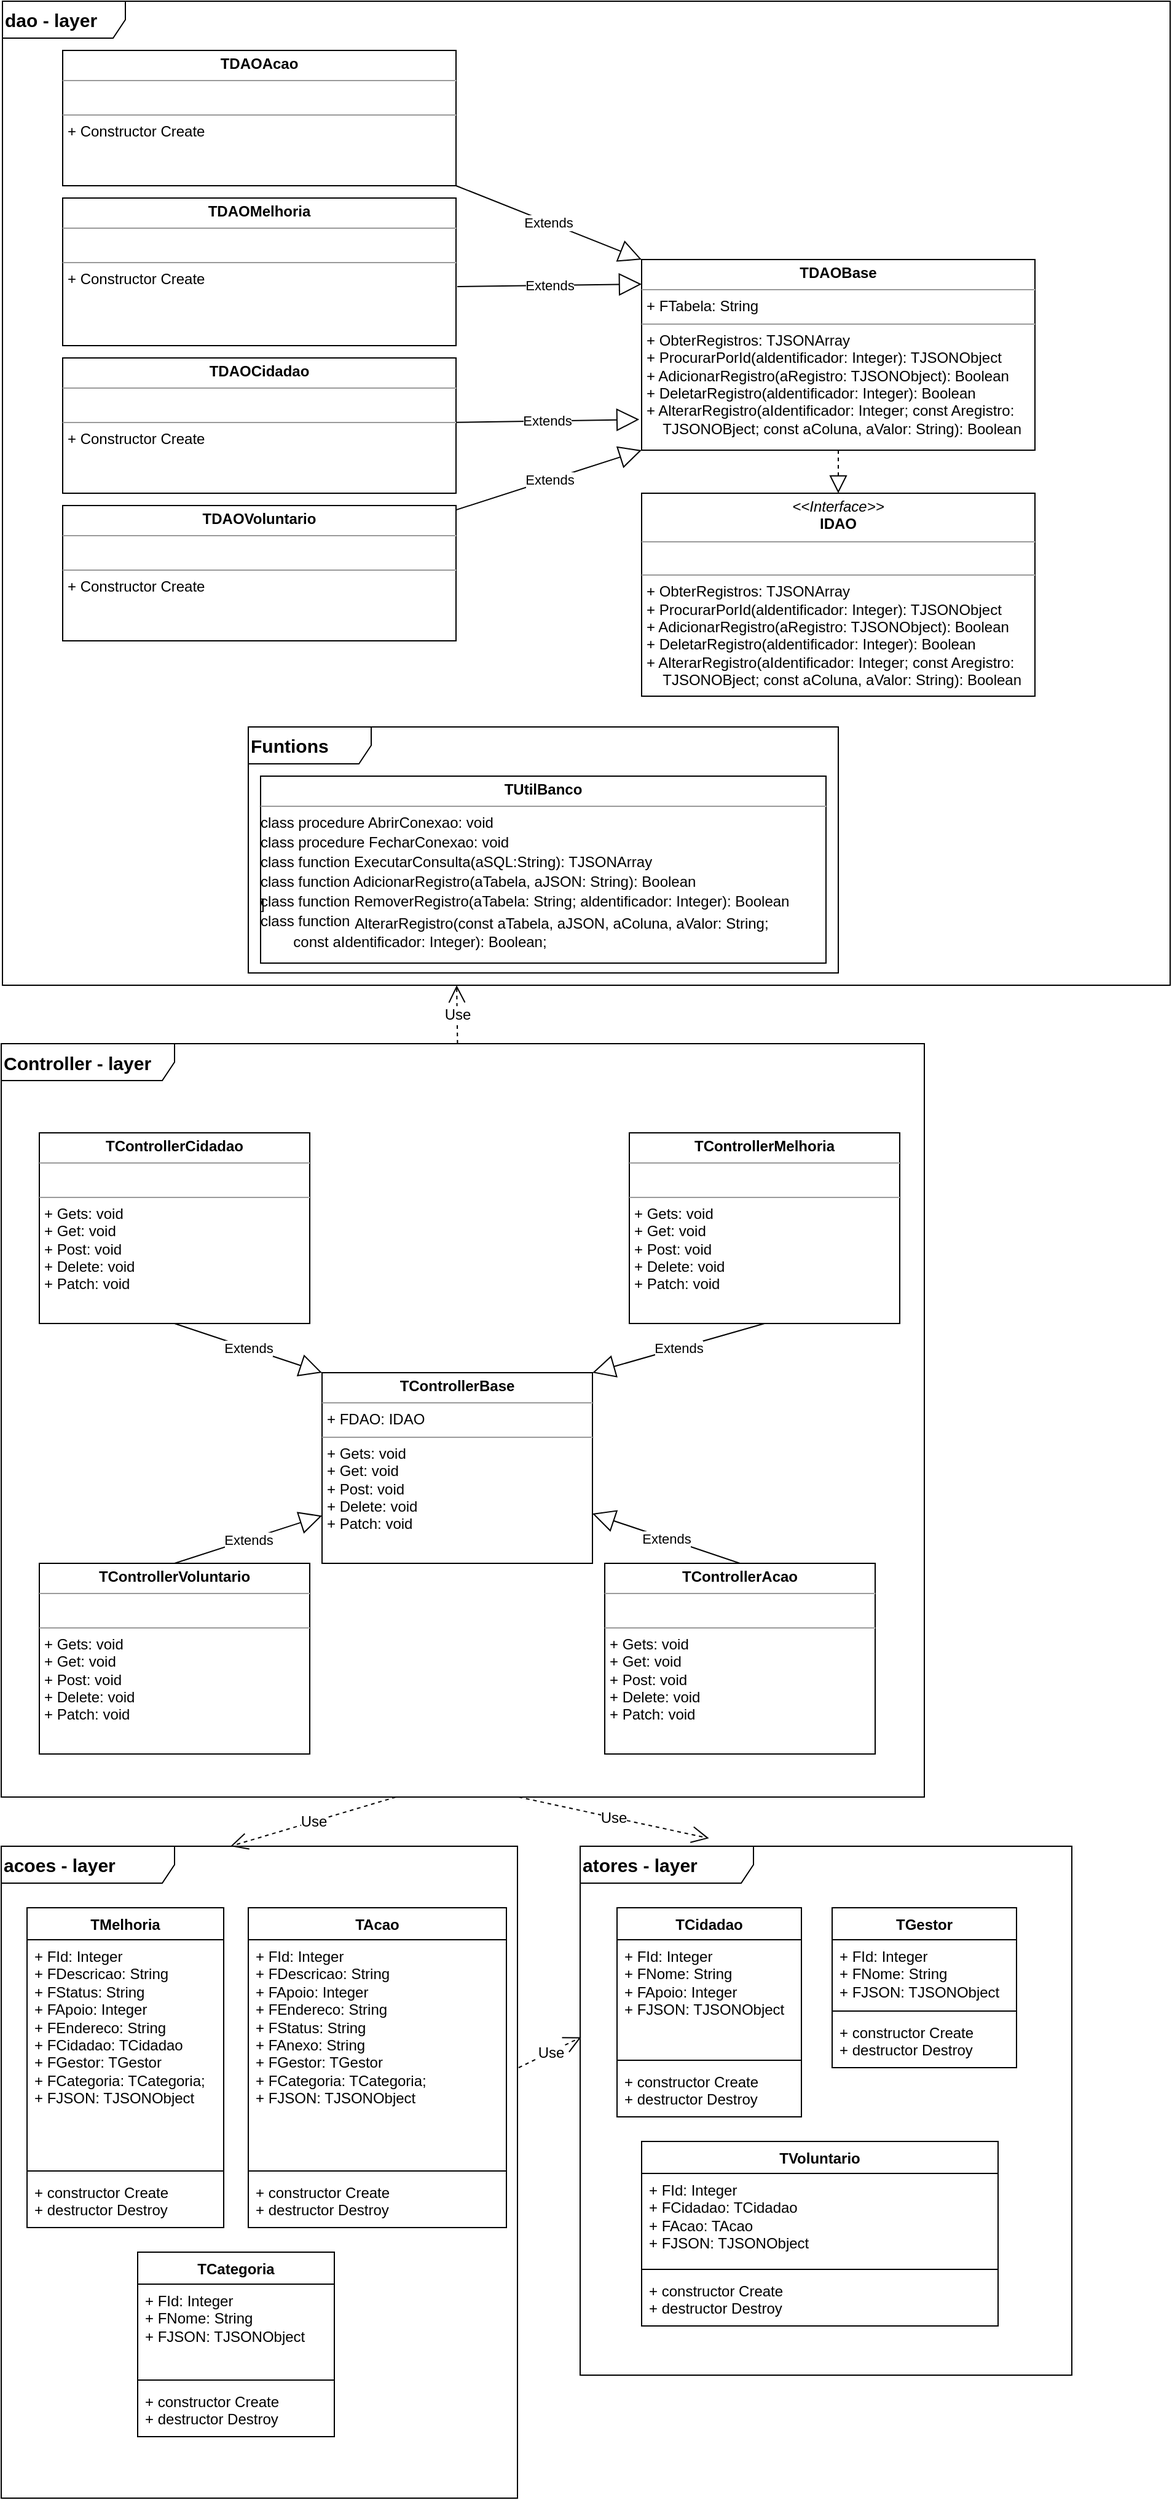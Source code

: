 <mxfile version="21.0.6" type="device"><diagram id="C5RBs43oDa-KdzZeNtuy" name="Page-1"><mxGraphModel dx="1434" dy="796" grid="1" gridSize="10" guides="1" tooltips="1" connect="1" arrows="1" fold="1" page="1" pageScale="1" pageWidth="827" pageHeight="1169" math="0" shadow="0"><root><mxCell id="WIyWlLk6GJQsqaUBKTNV-0"/><mxCell id="WIyWlLk6GJQsqaUBKTNV-1" parent="WIyWlLk6GJQsqaUBKTNV-0"/><mxCell id="5w5d2ev78z9boBeWyX49-0" value="&lt;b&gt;&lt;font style=&quot;font-size: 15px;&quot;&gt;dao - layer&lt;/font&gt;&lt;/b&gt;" style="shape=umlFrame;whiteSpace=wrap;html=1;pointerEvents=0;align=left;width=100;height=30;" parent="WIyWlLk6GJQsqaUBKTNV-1" vertex="1"><mxGeometry x="30" y="60" width="950" height="800" as="geometry"/></mxCell><mxCell id="5w5d2ev78z9boBeWyX49-25" value="&lt;p style=&quot;margin:0px;margin-top:4px;text-align:center;&quot;&gt;&lt;i&gt;&amp;lt;&amp;lt;Interface&amp;gt;&amp;gt;&lt;/i&gt;&lt;br&gt;&lt;b&gt;IDAO&lt;/b&gt;&lt;/p&gt;&lt;hr size=&quot;1&quot;&gt;&lt;p style=&quot;margin:0px;margin-left:4px;&quot;&gt;&lt;br&gt;&lt;/p&gt;&lt;hr size=&quot;1&quot;&gt;&lt;p style=&quot;margin:0px;margin-left:4px;&quot;&gt;+ ObterRegistros: TJSONArray&lt;br&gt;+ ProcurarPorId(aldentificador: Integer): TJSONObject&lt;br&gt;&lt;/p&gt;&lt;p style=&quot;margin:0px;margin-left:4px;&quot;&gt;+ AdicionarRegistro(aRegistro: TJSONObject): Boolean&lt;br&gt;&lt;/p&gt;&lt;p style=&quot;margin:0px;margin-left:4px;&quot;&gt;+ DeletarRegistro(aldentificador: Integer): Boolean&lt;br&gt;&lt;/p&gt;&lt;p style=&quot;margin:0px;margin-left:4px;&quot;&gt;+ AlterarRegistro(aIdentificador: Integer; const Aregistro:&amp;nbsp;&lt;/p&gt;&lt;p style=&quot;margin:0px;margin-left:4px;&quot;&gt;&amp;nbsp; &amp;nbsp; TJSONOBject; const aColuna, aValor: String): Boolean&lt;/p&gt;" style="verticalAlign=top;align=left;overflow=fill;fontSize=12;fontFamily=Helvetica;html=1;" parent="WIyWlLk6GJQsqaUBKTNV-1" vertex="1"><mxGeometry x="550" y="460" width="320" height="165" as="geometry"/></mxCell><mxCell id="5w5d2ev78z9boBeWyX49-34" value="&lt;p style=&quot;margin:0px;margin-top:4px;text-align:center;&quot;&gt;&lt;b&gt;TDAOBase&lt;/b&gt;&lt;/p&gt;&lt;hr size=&quot;1&quot;&gt;&lt;p style=&quot;margin:0px;margin-left:4px;&quot;&gt;+ FTabela: String&lt;br&gt;&lt;/p&gt;&lt;hr size=&quot;1&quot;&gt;&lt;p style=&quot;margin:0px;margin-left:4px;&quot;&gt;+ ObterRegistros: TJSONArray&lt;br&gt;&lt;/p&gt;&lt;p style=&quot;margin:0px;margin-left:4px;&quot;&gt;+ ProcurarPorId(aldentificador: Integer): TJSONObject&lt;br&gt;&lt;/p&gt;&lt;p style=&quot;margin:0px;margin-left:4px;&quot;&gt;+ AdicionarRegistro(aRegistro: TJSONObject): Boolean&lt;br&gt;&lt;/p&gt;&lt;p style=&quot;margin:0px;margin-left:4px;&quot;&gt;+ DeletarRegistro(aldentificador: Integer): Boolean&lt;br&gt;&lt;/p&gt;&lt;p style=&quot;border-color: var(--border-color); margin: 0px 0px 0px 4px;&quot;&gt;+ AlterarRegistro(aIdentificador: Integer; const Aregistro:&amp;nbsp;&lt;/p&gt;&lt;p style=&quot;border-color: var(--border-color); margin: 0px 0px 0px 4px;&quot;&gt;&amp;nbsp; &amp;nbsp; TJSONOBject; const aColuna, aValor: String): Boolean&lt;/p&gt;" style="verticalAlign=top;align=left;overflow=fill;fontSize=12;fontFamily=Helvetica;html=1;" parent="WIyWlLk6GJQsqaUBKTNV-1" vertex="1"><mxGeometry x="550" y="270" width="320" height="155" as="geometry"/></mxCell><mxCell id="5w5d2ev78z9boBeWyX49-35" value="&lt;p style=&quot;margin:0px;margin-top:4px;text-align:center;&quot;&gt;&lt;b&gt;TDAOCidadao&lt;/b&gt;&lt;/p&gt;&lt;hr size=&quot;1&quot;&gt;&lt;p style=&quot;margin:0px;margin-left:4px;&quot;&gt;&lt;br&gt;&lt;/p&gt;&lt;hr size=&quot;1&quot;&gt;&lt;p style=&quot;margin:0px;margin-left:4px;&quot;&gt;+ Constructor Create&lt;/p&gt;" style="verticalAlign=top;align=left;overflow=fill;fontSize=12;fontFamily=Helvetica;html=1;fillColor=none;" parent="WIyWlLk6GJQsqaUBKTNV-1" vertex="1"><mxGeometry x="79" y="350" width="320" height="110" as="geometry"/></mxCell><mxCell id="5w5d2ev78z9boBeWyX49-37" value="&lt;p style=&quot;margin:0px;margin-top:4px;text-align:center;&quot;&gt;&lt;b&gt;TDAOVoluntario&lt;/b&gt;&lt;/p&gt;&lt;hr size=&quot;1&quot;&gt;&lt;p style=&quot;margin:0px;margin-left:4px;&quot;&gt;&lt;br&gt;&lt;/p&gt;&lt;hr size=&quot;1&quot;&gt;&lt;p style=&quot;margin:0px;margin-left:4px;&quot;&gt;+ Constructor Create&lt;/p&gt;&lt;p style=&quot;border-color: var(--border-color); margin: 0px 0px 0px 4px;&quot;&gt;&lt;br style=&quot;border-color: var(--border-color);&quot;&gt;&lt;/p&gt;&lt;p style=&quot;margin:0px;margin-left:4px;&quot;&gt;&lt;br&gt;&lt;/p&gt;&lt;p style=&quot;margin:0px;margin-left:4px;&quot;&gt;&lt;br&gt;&lt;/p&gt;" style="verticalAlign=top;align=left;overflow=fill;fontSize=12;fontFamily=Helvetica;html=1;fillColor=none;" parent="WIyWlLk6GJQsqaUBKTNV-1" vertex="1"><mxGeometry x="79" y="470" width="320" height="110" as="geometry"/></mxCell><mxCell id="5w5d2ev78z9boBeWyX49-43" value="&lt;b&gt;&lt;font style=&quot;font-size: 15px;&quot;&gt;Controller - layer&lt;/font&gt;&lt;/b&gt;" style="shape=umlFrame;whiteSpace=wrap;html=1;pointerEvents=0;align=left;width=141;height=30;" parent="WIyWlLk6GJQsqaUBKTNV-1" vertex="1"><mxGeometry x="29" y="907.5" width="751" height="612.5" as="geometry"/></mxCell><mxCell id="5w5d2ev78z9boBeWyX49-45" value="&lt;p style=&quot;margin:0px;margin-top:4px;text-align:center;&quot;&gt;&lt;b&gt;TControllerCidadao&lt;/b&gt;&lt;/p&gt;&lt;hr size=&quot;1&quot;&gt;&lt;p style=&quot;margin:0px;margin-left:4px;&quot;&gt;&lt;br&gt;&lt;/p&gt;&lt;hr size=&quot;1&quot;&gt;&lt;p style=&quot;margin:0px;margin-left:4px;&quot;&gt;&lt;span style=&quot;background-color: initial;&quot;&gt;+ Gets: void&lt;/span&gt;&lt;br&gt;&lt;/p&gt;&lt;p style=&quot;margin:0px;margin-left:4px;&quot;&gt;+ Get: void&lt;br&gt;&lt;/p&gt;&lt;p style=&quot;margin:0px;margin-left:4px;&quot;&gt;+ Post: void&lt;br&gt;&lt;/p&gt;&lt;p style=&quot;margin:0px;margin-left:4px;&quot;&gt;+ Delete: void&lt;/p&gt;&lt;p style=&quot;margin:0px;margin-left:4px;&quot;&gt;+ Patch: void&lt;br&gt;&lt;/p&gt;" style="verticalAlign=top;align=left;overflow=fill;fontSize=12;fontFamily=Helvetica;html=1;" parent="WIyWlLk6GJQsqaUBKTNV-1" vertex="1"><mxGeometry x="60" y="980" width="220" height="155" as="geometry"/></mxCell><mxCell id="5w5d2ev78z9boBeWyX49-46" value="&lt;p style=&quot;margin:0px;margin-top:4px;text-align:center;&quot;&gt;&lt;b&gt;TControllerVoluntario&lt;/b&gt;&lt;/p&gt;&lt;hr size=&quot;1&quot;&gt;&lt;p style=&quot;margin:0px;margin-left:4px;&quot;&gt;&lt;br&gt;&lt;/p&gt;&lt;hr size=&quot;1&quot;&gt;&lt;p style=&quot;margin:0px;margin-left:4px;&quot;&gt;&lt;span style=&quot;background-color: initial;&quot;&gt;+ Gets: void&lt;/span&gt;&lt;br&gt;&lt;/p&gt;&lt;p style=&quot;margin:0px;margin-left:4px;&quot;&gt;+ Get: void&lt;br&gt;&lt;/p&gt;&lt;p style=&quot;margin:0px;margin-left:4px;&quot;&gt;+ Post: void&lt;br&gt;&lt;/p&gt;&lt;p style=&quot;margin:0px;margin-left:4px;&quot;&gt;+ Delete: void&lt;/p&gt;&lt;p style=&quot;margin:0px;margin-left:4px;&quot;&gt;+ Patch: void&lt;br&gt;&lt;/p&gt;" style="verticalAlign=top;align=left;overflow=fill;fontSize=12;fontFamily=Helvetica;html=1;" parent="WIyWlLk6GJQsqaUBKTNV-1" vertex="1"><mxGeometry x="60" y="1330" width="220" height="155" as="geometry"/></mxCell><mxCell id="5w5d2ev78z9boBeWyX49-47" value="&lt;p style=&quot;margin:0px;margin-top:4px;text-align:center;&quot;&gt;&lt;b&gt;TControllerAcao&lt;/b&gt;&lt;/p&gt;&lt;hr size=&quot;1&quot;&gt;&lt;p style=&quot;margin:0px;margin-left:4px;&quot;&gt;&lt;br&gt;&lt;/p&gt;&lt;hr size=&quot;1&quot;&gt;&lt;p style=&quot;border-color: var(--border-color); margin: 0px 0px 0px 4px;&quot;&gt;+ Gets: void&lt;br style=&quot;border-color: var(--border-color);&quot;&gt;&lt;/p&gt;&lt;p style=&quot;border-color: var(--border-color); margin: 0px 0px 0px 4px;&quot;&gt;+ Get: void&lt;br style=&quot;border-color: var(--border-color);&quot;&gt;&lt;/p&gt;&lt;p style=&quot;border-color: var(--border-color); margin: 0px 0px 0px 4px;&quot;&gt;+ Post: void&lt;br style=&quot;border-color: var(--border-color);&quot;&gt;&lt;/p&gt;&lt;p style=&quot;border-color: var(--border-color); margin: 0px 0px 0px 4px;&quot;&gt;+ Delete: void&lt;/p&gt;&lt;p style=&quot;border-color: var(--border-color); margin: 0px 0px 0px 4px;&quot;&gt;+ Patch: void&lt;br&gt;&lt;/p&gt;" style="verticalAlign=top;align=left;overflow=fill;fontSize=12;fontFamily=Helvetica;html=1;" parent="WIyWlLk6GJQsqaUBKTNV-1" vertex="1"><mxGeometry x="520" y="1330" width="220" height="155" as="geometry"/></mxCell><mxCell id="5w5d2ev78z9boBeWyX49-48" value="&lt;p style=&quot;margin:0px;margin-top:4px;text-align:center;&quot;&gt;&lt;b&gt;TControllerMelhoria&lt;/b&gt;&lt;/p&gt;&lt;hr size=&quot;1&quot;&gt;&lt;p style=&quot;margin:0px;margin-left:4px;&quot;&gt;&lt;br&gt;&lt;/p&gt;&lt;hr size=&quot;1&quot;&gt;&lt;p style=&quot;margin:0px;margin-left:4px;&quot;&gt;&lt;span style=&quot;background-color: initial;&quot;&gt;+ Gets: void&lt;/span&gt;&lt;br&gt;&lt;/p&gt;&lt;p style=&quot;margin:0px;margin-left:4px;&quot;&gt;+ Get: void&lt;br&gt;&lt;/p&gt;&lt;p style=&quot;margin:0px;margin-left:4px;&quot;&gt;+ Post: void&lt;br&gt;&lt;/p&gt;&lt;p style=&quot;margin:0px;margin-left:4px;&quot;&gt;+ Delete: void&lt;/p&gt;&lt;p style=&quot;margin:0px;margin-left:4px;&quot;&gt;+ Patch: void&lt;br&gt;&lt;/p&gt;" style="verticalAlign=top;align=left;overflow=fill;fontSize=12;fontFamily=Helvetica;html=1;" parent="WIyWlLk6GJQsqaUBKTNV-1" vertex="1"><mxGeometry x="540" y="980" width="220" height="155" as="geometry"/></mxCell><mxCell id="jjvynUVbSfSvgU8rV5Fd-6" value="&lt;p style=&quot;margin:0px;margin-top:4px;text-align:center;&quot;&gt;&lt;b&gt;TDAOMelhoria&lt;/b&gt;&lt;/p&gt;&lt;hr size=&quot;1&quot;&gt;&lt;p style=&quot;margin:0px;margin-left:4px;&quot;&gt;&lt;br&gt;&lt;/p&gt;&lt;hr size=&quot;1&quot;&gt;&lt;p style=&quot;margin:0px;margin-left:4px;&quot;&gt;+ Constructor Create&lt;/p&gt;&lt;p style=&quot;margin:0px;margin-left:4px;&quot;&gt;&lt;br&gt;&lt;/p&gt;&lt;p style=&quot;margin:0px;margin-left:4px;&quot;&gt;&lt;br&gt;&lt;/p&gt;" style="verticalAlign=top;align=left;overflow=fill;fontSize=12;fontFamily=Helvetica;html=1;" parent="WIyWlLk6GJQsqaUBKTNV-1" vertex="1"><mxGeometry x="79" y="220" width="320" height="120" as="geometry"/></mxCell><mxCell id="jjvynUVbSfSvgU8rV5Fd-7" value="Extends" style="endArrow=block;endSize=16;endFill=0;html=1;rounded=0;entryX=0;entryY=1;entryDx=0;entryDy=0;" parent="WIyWlLk6GJQsqaUBKTNV-1" source="5w5d2ev78z9boBeWyX49-37" target="5w5d2ev78z9boBeWyX49-34" edge="1"><mxGeometry width="160" relative="1" as="geometry"><mxPoint x="390" y="710" as="sourcePoint"/><mxPoint x="550" y="710" as="targetPoint"/></mxGeometry></mxCell><mxCell id="jjvynUVbSfSvgU8rV5Fd-9" value="Extends" style="endArrow=block;endSize=16;endFill=0;html=1;rounded=0;entryX=-0.006;entryY=0.839;entryDx=0;entryDy=0;entryPerimeter=0;" parent="WIyWlLk6GJQsqaUBKTNV-1" source="5w5d2ev78z9boBeWyX49-35" target="5w5d2ev78z9boBeWyX49-34" edge="1"><mxGeometry width="160" relative="1" as="geometry"><mxPoint x="390" y="380" as="sourcePoint"/><mxPoint x="550" y="380" as="targetPoint"/></mxGeometry></mxCell><mxCell id="jjvynUVbSfSvgU8rV5Fd-10" value="Extends" style="endArrow=block;endSize=16;endFill=0;html=1;rounded=0;entryX=0;entryY=0.129;entryDx=0;entryDy=0;exitX=1.003;exitY=0.6;exitDx=0;exitDy=0;exitPerimeter=0;entryPerimeter=0;" parent="WIyWlLk6GJQsqaUBKTNV-1" source="jjvynUVbSfSvgU8rV5Fd-6" target="5w5d2ev78z9boBeWyX49-34" edge="1"><mxGeometry x="0.005" width="160" relative="1" as="geometry"><mxPoint x="390" y="190" as="sourcePoint"/><mxPoint x="550" y="190" as="targetPoint"/><Array as="points"/><mxPoint as="offset"/></mxGeometry></mxCell><mxCell id="ZTE9s1AO4enuRWzPwOaC-0" value="" style="endArrow=block;dashed=1;endFill=0;endSize=12;html=1;rounded=0;exitX=0.5;exitY=1;exitDx=0;exitDy=0;" parent="WIyWlLk6GJQsqaUBKTNV-1" source="5w5d2ev78z9boBeWyX49-34" target="5w5d2ev78z9boBeWyX49-25" edge="1"><mxGeometry width="160" relative="1" as="geometry"><mxPoint x="770" y="425" as="sourcePoint"/><mxPoint x="850" y="400" as="targetPoint"/></mxGeometry></mxCell><mxCell id="ZTE9s1AO4enuRWzPwOaC-1" value="&lt;p style=&quot;margin:0px;margin-top:4px;text-align:center;&quot;&gt;&lt;b&gt;TControllerBase&lt;/b&gt;&lt;/p&gt;&lt;hr size=&quot;1&quot;&gt;&lt;p style=&quot;margin:0px;margin-left:4px;&quot;&gt;+ FDAO: IDAO&lt;/p&gt;&lt;hr size=&quot;1&quot;&gt;&lt;p style=&quot;border-color: var(--border-color); margin: 0px 0px 0px 4px;&quot;&gt;+ Gets: void&lt;br style=&quot;border-color: var(--border-color);&quot;&gt;&lt;/p&gt;&lt;p style=&quot;border-color: var(--border-color); margin: 0px 0px 0px 4px;&quot;&gt;+ Get: void&lt;br style=&quot;border-color: var(--border-color);&quot;&gt;&lt;/p&gt;&lt;p style=&quot;border-color: var(--border-color); margin: 0px 0px 0px 4px;&quot;&gt;+ Post: void&lt;br style=&quot;border-color: var(--border-color);&quot;&gt;&lt;/p&gt;&lt;p style=&quot;border-color: var(--border-color); margin: 0px 0px 0px 4px;&quot;&gt;+ Delete: void&lt;/p&gt;&lt;p style=&quot;border-color: var(--border-color); margin: 0px 0px 0px 4px;&quot;&gt;+ Patch: void&lt;br&gt;&lt;/p&gt;" style="verticalAlign=top;align=left;overflow=fill;fontSize=12;fontFamily=Helvetica;html=1;" parent="WIyWlLk6GJQsqaUBKTNV-1" vertex="1"><mxGeometry x="290" y="1175" width="220" height="155" as="geometry"/></mxCell><mxCell id="ZTE9s1AO4enuRWzPwOaC-2" value="Extends" style="endArrow=block;endSize=16;endFill=0;html=1;rounded=0;entryX=0;entryY=0.75;entryDx=0;entryDy=0;" parent="WIyWlLk6GJQsqaUBKTNV-1" target="ZTE9s1AO4enuRWzPwOaC-1" edge="1"><mxGeometry width="160" relative="1" as="geometry"><mxPoint x="170" y="1330" as="sourcePoint"/><mxPoint x="330" y="1330" as="targetPoint"/></mxGeometry></mxCell><mxCell id="ZTE9s1AO4enuRWzPwOaC-4" value="Extends" style="endArrow=block;endSize=16;endFill=0;html=1;rounded=0;exitX=0.5;exitY=1;exitDx=0;exitDy=0;entryX=0;entryY=0;entryDx=0;entryDy=0;" parent="WIyWlLk6GJQsqaUBKTNV-1" source="5w5d2ev78z9boBeWyX49-45" target="ZTE9s1AO4enuRWzPwOaC-1" edge="1"><mxGeometry width="160" relative="1" as="geometry"><mxPoint x="390" y="1120" as="sourcePoint"/><mxPoint x="550" y="1120" as="targetPoint"/></mxGeometry></mxCell><mxCell id="ZTE9s1AO4enuRWzPwOaC-5" value="Extends" style="endArrow=block;endSize=16;endFill=0;html=1;rounded=0;exitX=0.5;exitY=1;exitDx=0;exitDy=0;entryX=1;entryY=0;entryDx=0;entryDy=0;" parent="WIyWlLk6GJQsqaUBKTNV-1" source="5w5d2ev78z9boBeWyX49-48" target="ZTE9s1AO4enuRWzPwOaC-1" edge="1"><mxGeometry width="160" relative="1" as="geometry"><mxPoint x="620" y="1120" as="sourcePoint"/><mxPoint x="780" y="1120" as="targetPoint"/></mxGeometry></mxCell><mxCell id="ZTE9s1AO4enuRWzPwOaC-6" value="Extends" style="endArrow=block;endSize=16;endFill=0;html=1;rounded=0;exitX=0.5;exitY=0;exitDx=0;exitDy=0;" parent="WIyWlLk6GJQsqaUBKTNV-1" source="5w5d2ev78z9boBeWyX49-47" target="ZTE9s1AO4enuRWzPwOaC-1" edge="1"><mxGeometry width="160" relative="1" as="geometry"><mxPoint x="620" y="1330" as="sourcePoint"/><mxPoint x="780" y="1330" as="targetPoint"/></mxGeometry></mxCell><mxCell id="5RqMfX99t2c9faPdNV_y-0" value="&lt;b&gt;&lt;font style=&quot;font-size: 15px;&quot;&gt;Funtions&lt;/font&gt;&lt;/b&gt;" style="shape=umlFrame;whiteSpace=wrap;html=1;pointerEvents=0;align=left;width=100;height=30;" parent="WIyWlLk6GJQsqaUBKTNV-1" vertex="1"><mxGeometry x="230" y="650" width="480" height="200" as="geometry"/></mxCell><mxCell id="5RqMfX99t2c9faPdNV_y-5" value="&lt;p style=&quot;margin:0px;margin-top:4px;text-align:center;&quot;&gt;&lt;b&gt;TUtilBanco&lt;/b&gt;&lt;/p&gt;&lt;hr size=&quot;1&quot;&gt;&lt;div style=&quot;height:2px;&quot;&gt;class procedure AbrirConexao: void&lt;/div&gt;&lt;div style=&quot;height:2px;&quot;&gt;&lt;br&gt;&lt;/div&gt;&lt;div style=&quot;height:2px;&quot;&gt;&lt;br&gt;&lt;/div&gt;&lt;div style=&quot;height:2px;&quot;&gt;&lt;br&gt;&lt;/div&gt;&lt;div style=&quot;height:2px;&quot;&gt;&lt;br&gt;&lt;/div&gt;&lt;div style=&quot;height:2px;&quot;&gt;&lt;br&gt;&lt;/div&gt;&lt;div style=&quot;height:2px;&quot;&gt;&lt;br&gt;&lt;/div&gt;&lt;div style=&quot;height:2px;&quot;&gt;&lt;br&gt;&lt;/div&gt;&lt;div style=&quot;height:2px;&quot;&gt;class procedure FecharConexao: void&lt;/div&gt;&lt;div style=&quot;height:2px;&quot;&gt;&lt;br&gt;&lt;/div&gt;&lt;div style=&quot;height:2px;&quot;&gt;&lt;br&gt;&lt;/div&gt;&lt;div style=&quot;height:2px;&quot;&gt;&lt;br&gt;&lt;/div&gt;&lt;div style=&quot;height:2px;&quot;&gt;&lt;br&gt;&lt;/div&gt;&lt;div style=&quot;height:2px;&quot;&gt;&lt;br&gt;&lt;/div&gt;&lt;div style=&quot;height:2px;&quot;&gt;&lt;br&gt;&lt;/div&gt;&lt;div style=&quot;height:2px;&quot;&gt;&lt;br&gt;&lt;/div&gt;&lt;div style=&quot;height:2px;&quot;&gt;class function ExecutarConsulta(aSQL:String): TJSONArray&lt;/div&gt;&lt;div style=&quot;height:2px;&quot;&gt;&lt;br&gt;&lt;/div&gt;&lt;div style=&quot;height:2px;&quot;&gt;&lt;br&gt;&lt;/div&gt;&lt;div style=&quot;height:2px;&quot;&gt;&lt;br&gt;&lt;/div&gt;&lt;div style=&quot;height:2px;&quot;&gt;&lt;br&gt;&lt;/div&gt;&lt;div style=&quot;height:2px;&quot;&gt;&lt;br&gt;&lt;/div&gt;&lt;div style=&quot;height:2px;&quot;&gt;&lt;br&gt;&lt;/div&gt;&lt;div style=&quot;height:2px;&quot;&gt;&lt;br&gt;&lt;/div&gt;&lt;div style=&quot;height:2px;&quot;&gt;class function AdicionarRegistro(aTabela, aJSON: String): Boolean&lt;/div&gt;&lt;div style=&quot;height:2px;&quot;&gt;&lt;br&gt;&lt;/div&gt;&lt;div style=&quot;height:2px;&quot;&gt;&lt;br&gt;&lt;/div&gt;&lt;div style=&quot;height:2px;&quot;&gt;&lt;br&gt;&lt;/div&gt;&lt;div style=&quot;height:2px;&quot;&gt;&lt;br&gt;&lt;/div&gt;&lt;div style=&quot;height:2px;&quot;&gt;&lt;br&gt;&lt;/div&gt;&lt;div style=&quot;height:2px;&quot;&gt;&lt;br&gt;&lt;/div&gt;&lt;div style=&quot;height:2px;&quot;&gt;&lt;br&gt;&lt;/div&gt;&lt;div style=&quot;height:2px;&quot;&gt;class function RemoverRegistro(aTabela: String; aldentificador: Integer): Boolean&lt;/div&gt;&lt;div style=&quot;height:2px;&quot;&gt;]&lt;/div&gt;&lt;div style=&quot;height:2px;&quot;&gt;&lt;br&gt;&lt;/div&gt;&lt;div style=&quot;height:2px;&quot;&gt;&lt;br&gt;&lt;/div&gt;&lt;div style=&quot;height:2px;&quot;&gt;&lt;br&gt;&lt;/div&gt;&lt;div style=&quot;height:2px;&quot;&gt;&lt;br&gt;&lt;/div&gt;&lt;div style=&quot;height:2px;&quot;&gt;&lt;br&gt;&lt;/div&gt;&lt;div style=&quot;height:2px;&quot;&gt;&lt;br&gt;&lt;/div&gt;&lt;div style=&quot;height:2px;&quot;&gt;class function&amp;nbsp;&lt;/div&gt;&amp;nbsp; &amp;nbsp; &amp;nbsp; &amp;nbsp; &amp;nbsp; &amp;nbsp; &amp;nbsp; &amp;nbsp; &amp;nbsp; &amp;nbsp; &amp;nbsp; &amp;nbsp;AlterarRegistro(const aTabela, aJSON, aColuna, aValor: String; &lt;br&gt;&lt;span style=&quot;white-space: pre;&quot;&gt;&#9;&lt;/span&gt;const aIdentificador: Integer): Boolean;&lt;div style=&quot;height:2px;&quot;&gt;&lt;br&gt;&lt;/div&gt;&lt;div style=&quot;height:2px;&quot;&gt;&lt;br&gt;&lt;/div&gt;" style="verticalAlign=top;align=left;overflow=fill;fontSize=12;fontFamily=Helvetica;html=1;" parent="WIyWlLk6GJQsqaUBKTNV-1" vertex="1"><mxGeometry x="240" y="690" width="460" height="152" as="geometry"/></mxCell><mxCell id="5RqMfX99t2c9faPdNV_y-6" value="&lt;b&gt;&lt;font style=&quot;font-size: 15px;&quot;&gt;acoes - layer&lt;/font&gt;&lt;/b&gt;" style="shape=umlFrame;whiteSpace=wrap;html=1;pointerEvents=0;align=left;width=141;height=30;" parent="WIyWlLk6GJQsqaUBKTNV-1" vertex="1"><mxGeometry x="29" y="1560" width="420" height="530" as="geometry"/></mxCell><mxCell id="5RqMfX99t2c9faPdNV_y-14" value="&lt;b&gt;&lt;font style=&quot;font-size: 15px;&quot;&gt;atores - layer&lt;/font&gt;&lt;/b&gt;" style="shape=umlFrame;whiteSpace=wrap;html=1;pointerEvents=0;align=left;width=141;height=30;" parent="WIyWlLk6GJQsqaUBKTNV-1" vertex="1"><mxGeometry x="500" y="1560" width="400" height="430" as="geometry"/></mxCell><mxCell id="5RqMfX99t2c9faPdNV_y-15" value="Use" style="endArrow=open;endSize=12;dashed=1;html=1;rounded=0;fontFamily=Helvetica;fontSize=12;fontColor=default;entryX=0.262;entryY=-0.015;entryDx=0;entryDy=0;entryPerimeter=0;" parent="WIyWlLk6GJQsqaUBKTNV-1" target="5RqMfX99t2c9faPdNV_y-14" edge="1"><mxGeometry width="160" relative="1" as="geometry"><mxPoint x="450" y="1520" as="sourcePoint"/><mxPoint x="610" y="1520" as="targetPoint"/></mxGeometry></mxCell><mxCell id="5RqMfX99t2c9faPdNV_y-16" value="Use" style="endArrow=open;endSize=12;dashed=1;html=1;rounded=0;fontFamily=Helvetica;fontSize=12;fontColor=default;entryX=0.444;entryY=0;entryDx=0;entryDy=0;entryPerimeter=0;" parent="WIyWlLk6GJQsqaUBKTNV-1" target="5RqMfX99t2c9faPdNV_y-6" edge="1"><mxGeometry width="160" relative="1" as="geometry"><mxPoint x="350" y="1520" as="sourcePoint"/><mxPoint x="510" y="1520" as="targetPoint"/></mxGeometry></mxCell><mxCell id="5RqMfX99t2c9faPdNV_y-20" value="Use" style="endArrow=open;endSize=12;dashed=1;html=1;rounded=0;fontFamily=Helvetica;fontSize=12;fontColor=default;entryX=0.002;entryY=0.361;entryDx=0;entryDy=0;entryPerimeter=0;" parent="WIyWlLk6GJQsqaUBKTNV-1" target="5RqMfX99t2c9faPdNV_y-14" edge="1"><mxGeometry width="160" relative="1" as="geometry"><mxPoint x="450" y="1740" as="sourcePoint"/><mxPoint x="610" y="1740" as="targetPoint"/></mxGeometry></mxCell><mxCell id="5RqMfX99t2c9faPdNV_y-21" value="Use" style="endArrow=open;endSize=12;dashed=1;html=1;rounded=0;fontFamily=Helvetica;fontSize=12;fontColor=default;entryX=0.389;entryY=1;entryDx=0;entryDy=0;entryPerimeter=0;" parent="WIyWlLk6GJQsqaUBKTNV-1" source="5w5d2ev78z9boBeWyX49-43" target="5w5d2ev78z9boBeWyX49-0" edge="1"><mxGeometry width="160" relative="1" as="geometry"><mxPoint x="380" y="910" as="sourcePoint"/><mxPoint x="540" y="910" as="targetPoint"/></mxGeometry></mxCell><mxCell id="RfSPWN7VDv0_GElyjg5W-0" value="&lt;p style=&quot;margin:0px;margin-top:4px;text-align:center;&quot;&gt;&lt;b&gt;TDAOAcao&lt;/b&gt;&lt;/p&gt;&lt;hr size=&quot;1&quot;&gt;&lt;p style=&quot;margin:0px;margin-left:4px;&quot;&gt;&lt;br&gt;&lt;/p&gt;&lt;hr size=&quot;1&quot;&gt;&lt;p style=&quot;margin:0px;margin-left:4px;&quot;&gt;+ Constructor Create&lt;/p&gt;&lt;p style=&quot;margin:0px;margin-left:4px;&quot;&gt;&lt;br&gt;&lt;/p&gt;&lt;p style=&quot;margin:0px;margin-left:4px;&quot;&gt;&lt;br&gt;&lt;/p&gt;" style="verticalAlign=top;align=left;overflow=fill;fontSize=12;fontFamily=Helvetica;html=1;" parent="WIyWlLk6GJQsqaUBKTNV-1" vertex="1"><mxGeometry x="79" y="100" width="320" height="110" as="geometry"/></mxCell><mxCell id="RfSPWN7VDv0_GElyjg5W-1" value="Extends" style="endArrow=block;endSize=16;endFill=0;html=1;rounded=0;entryX=0;entryY=0;entryDx=0;entryDy=0;exitX=1;exitY=1;exitDx=0;exitDy=0;" parent="WIyWlLk6GJQsqaUBKTNV-1" source="RfSPWN7VDv0_GElyjg5W-0" target="5w5d2ev78z9boBeWyX49-34" edge="1"><mxGeometry width="160" relative="1" as="geometry"><mxPoint x="430" y="143" as="sourcePoint"/><mxPoint x="510" y="242" as="targetPoint"/></mxGeometry></mxCell><mxCell id="RfSPWN7VDv0_GElyjg5W-5" value="TMelhoria" style="swimlane;fontStyle=1;align=center;verticalAlign=top;childLayout=stackLayout;horizontal=1;startSize=26;horizontalStack=0;resizeParent=1;resizeParentMax=0;resizeLast=0;collapsible=1;marginBottom=0;whiteSpace=wrap;html=1;" parent="WIyWlLk6GJQsqaUBKTNV-1" vertex="1"><mxGeometry x="50" y="1610" width="160" height="260" as="geometry"/></mxCell><mxCell id="RfSPWN7VDv0_GElyjg5W-6" value="+ FId: Integer&lt;br&gt;+ FDescricao: String&lt;br&gt;+ FStatus: String&lt;br&gt;+ FApoio: Integer&lt;br&gt;+ FEndereco: String&lt;br&gt;+ FCidadao: TCidadao&lt;br&gt;+ FGestor: TGestor&lt;br&gt;+ FCategoria: TCategoria;&lt;br&gt;+ FJSON: TJSONObject" style="text;strokeColor=none;fillColor=none;align=left;verticalAlign=top;spacingLeft=4;spacingRight=4;overflow=hidden;rotatable=0;points=[[0,0.5],[1,0.5]];portConstraint=eastwest;whiteSpace=wrap;html=1;" parent="RfSPWN7VDv0_GElyjg5W-5" vertex="1"><mxGeometry y="26" width="160" height="184" as="geometry"/></mxCell><mxCell id="RfSPWN7VDv0_GElyjg5W-7" value="" style="line;strokeWidth=1;fillColor=none;align=left;verticalAlign=middle;spacingTop=-1;spacingLeft=3;spacingRight=3;rotatable=0;labelPosition=right;points=[];portConstraint=eastwest;strokeColor=inherit;" parent="RfSPWN7VDv0_GElyjg5W-5" vertex="1"><mxGeometry y="210" width="160" height="8" as="geometry"/></mxCell><mxCell id="RfSPWN7VDv0_GElyjg5W-8" value="+ constructor Create&lt;br&gt;+ destructor Destroy" style="text;strokeColor=none;fillColor=none;align=left;verticalAlign=top;spacingLeft=4;spacingRight=4;overflow=hidden;rotatable=0;points=[[0,0.5],[1,0.5]];portConstraint=eastwest;whiteSpace=wrap;html=1;" parent="RfSPWN7VDv0_GElyjg5W-5" vertex="1"><mxGeometry y="218" width="160" height="42" as="geometry"/></mxCell><mxCell id="RfSPWN7VDv0_GElyjg5W-16" value="TAcao" style="swimlane;fontStyle=1;align=center;verticalAlign=top;childLayout=stackLayout;horizontal=1;startSize=26;horizontalStack=0;resizeParent=1;resizeParentMax=0;resizeLast=0;collapsible=1;marginBottom=0;whiteSpace=wrap;html=1;" parent="WIyWlLk6GJQsqaUBKTNV-1" vertex="1"><mxGeometry x="230" y="1610" width="210" height="260" as="geometry"/></mxCell><mxCell id="RfSPWN7VDv0_GElyjg5W-17" value="&lt;div&gt;+ FId: Integer&lt;/div&gt;&lt;div&gt;&lt;span style=&quot;background-color: initial;&quot;&gt;+ FDescricao: String&lt;/span&gt;&lt;/div&gt;&lt;div&gt;+ FApoio: Integer&lt;/div&gt;&lt;div&gt;+ FEndereco: String&lt;/div&gt;&lt;div&gt;+ FStatus: String&lt;/div&gt;&lt;div&gt;+ FAnexo: String&lt;/div&gt;&lt;div&gt;&lt;span style=&quot;background-color: initial;&quot;&gt;+ FGestor: TGestor&lt;/span&gt;&lt;br&gt;&lt;/div&gt;&lt;div&gt;+ FCategoria: TCategoria;&lt;/div&gt;&lt;div&gt;+ FJSON: TJSONObject&lt;/div&gt;&lt;div&gt;&lt;br&gt;&lt;/div&gt;" style="text;strokeColor=none;fillColor=none;align=left;verticalAlign=top;spacingLeft=4;spacingRight=4;overflow=hidden;rotatable=0;points=[[0,0.5],[1,0.5]];portConstraint=eastwest;whiteSpace=wrap;html=1;" parent="RfSPWN7VDv0_GElyjg5W-16" vertex="1"><mxGeometry y="26" width="210" height="184" as="geometry"/></mxCell><mxCell id="RfSPWN7VDv0_GElyjg5W-18" value="" style="line;strokeWidth=1;fillColor=none;align=left;verticalAlign=middle;spacingTop=-1;spacingLeft=3;spacingRight=3;rotatable=0;labelPosition=right;points=[];portConstraint=eastwest;strokeColor=inherit;" parent="RfSPWN7VDv0_GElyjg5W-16" vertex="1"><mxGeometry y="210" width="210" height="8" as="geometry"/></mxCell><mxCell id="RfSPWN7VDv0_GElyjg5W-19" value="+ constructor Create&lt;br&gt;+ destructor Destroy" style="text;strokeColor=none;fillColor=none;align=left;verticalAlign=top;spacingLeft=4;spacingRight=4;overflow=hidden;rotatable=0;points=[[0,0.5],[1,0.5]];portConstraint=eastwest;whiteSpace=wrap;html=1;" parent="RfSPWN7VDv0_GElyjg5W-16" vertex="1"><mxGeometry y="218" width="210" height="42" as="geometry"/></mxCell><mxCell id="RfSPWN7VDv0_GElyjg5W-20" value="TCidadao" style="swimlane;fontStyle=1;align=center;verticalAlign=top;childLayout=stackLayout;horizontal=1;startSize=26;horizontalStack=0;resizeParent=1;resizeParentMax=0;resizeLast=0;collapsible=1;marginBottom=0;whiteSpace=wrap;html=1;" parent="WIyWlLk6GJQsqaUBKTNV-1" vertex="1"><mxGeometry x="530" y="1610" width="150" height="170" as="geometry"/></mxCell><mxCell id="RfSPWN7VDv0_GElyjg5W-21" value="&lt;div&gt;+ FId: Integer&lt;/div&gt;&lt;div&gt;+ FNome: String&lt;br&gt;+ FApoio: Integer&amp;nbsp;&lt;br&gt;&lt;/div&gt;&lt;div&gt;+ FJSON: TJSONObject&lt;/div&gt;&lt;div&gt;&lt;br&gt;&lt;/div&gt;" style="text;strokeColor=none;fillColor=none;align=left;verticalAlign=top;spacingLeft=4;spacingRight=4;overflow=hidden;rotatable=0;points=[[0,0.5],[1,0.5]];portConstraint=eastwest;whiteSpace=wrap;html=1;" parent="RfSPWN7VDv0_GElyjg5W-20" vertex="1"><mxGeometry y="26" width="150" height="94" as="geometry"/></mxCell><mxCell id="RfSPWN7VDv0_GElyjg5W-22" value="" style="line;strokeWidth=1;fillColor=none;align=left;verticalAlign=middle;spacingTop=-1;spacingLeft=3;spacingRight=3;rotatable=0;labelPosition=right;points=[];portConstraint=eastwest;strokeColor=inherit;" parent="RfSPWN7VDv0_GElyjg5W-20" vertex="1"><mxGeometry y="120" width="150" height="8" as="geometry"/></mxCell><mxCell id="RfSPWN7VDv0_GElyjg5W-23" value="+ constructor Create&lt;br&gt;+ destructor Destroy" style="text;strokeColor=none;fillColor=none;align=left;verticalAlign=top;spacingLeft=4;spacingRight=4;overflow=hidden;rotatable=0;points=[[0,0.5],[1,0.5]];portConstraint=eastwest;whiteSpace=wrap;html=1;" parent="RfSPWN7VDv0_GElyjg5W-20" vertex="1"><mxGeometry y="128" width="150" height="42" as="geometry"/></mxCell><mxCell id="RfSPWN7VDv0_GElyjg5W-24" value="TVoluntario" style="swimlane;fontStyle=1;align=center;verticalAlign=top;childLayout=stackLayout;horizontal=1;startSize=26;horizontalStack=0;resizeParent=1;resizeParentMax=0;resizeLast=0;collapsible=1;marginBottom=0;whiteSpace=wrap;html=1;" parent="WIyWlLk6GJQsqaUBKTNV-1" vertex="1"><mxGeometry x="550" y="1800" width="290" height="150" as="geometry"/></mxCell><mxCell id="RfSPWN7VDv0_GElyjg5W-25" value="&lt;div&gt;+ FId: Integer&lt;/div&gt;&lt;div&gt;+ FCidadao: TCidadao&lt;br&gt;+ FAcao: TAcao&lt;/div&gt;&lt;div&gt;+ FJSON: TJSONObject&lt;/div&gt;&lt;div&gt;&lt;br&gt;&lt;/div&gt;" style="text;strokeColor=none;fillColor=none;align=left;verticalAlign=top;spacingLeft=4;spacingRight=4;overflow=hidden;rotatable=0;points=[[0,0.5],[1,0.5]];portConstraint=eastwest;whiteSpace=wrap;html=1;" parent="RfSPWN7VDv0_GElyjg5W-24" vertex="1"><mxGeometry y="26" width="290" height="74" as="geometry"/></mxCell><mxCell id="RfSPWN7VDv0_GElyjg5W-26" value="" style="line;strokeWidth=1;fillColor=none;align=left;verticalAlign=middle;spacingTop=-1;spacingLeft=3;spacingRight=3;rotatable=0;labelPosition=right;points=[];portConstraint=eastwest;strokeColor=inherit;" parent="RfSPWN7VDv0_GElyjg5W-24" vertex="1"><mxGeometry y="100" width="290" height="8" as="geometry"/></mxCell><mxCell id="RfSPWN7VDv0_GElyjg5W-27" value="+ constructor Create&lt;br&gt;+ destructor Destroy" style="text;strokeColor=none;fillColor=none;align=left;verticalAlign=top;spacingLeft=4;spacingRight=4;overflow=hidden;rotatable=0;points=[[0,0.5],[1,0.5]];portConstraint=eastwest;whiteSpace=wrap;html=1;" parent="RfSPWN7VDv0_GElyjg5W-24" vertex="1"><mxGeometry y="108" width="290" height="42" as="geometry"/></mxCell><mxCell id="RfSPWN7VDv0_GElyjg5W-28" value="TGestor" style="swimlane;fontStyle=1;align=center;verticalAlign=top;childLayout=stackLayout;horizontal=1;startSize=26;horizontalStack=0;resizeParent=1;resizeParentMax=0;resizeLast=0;collapsible=1;marginBottom=0;whiteSpace=wrap;html=1;" parent="WIyWlLk6GJQsqaUBKTNV-1" vertex="1"><mxGeometry x="705" y="1610" width="150" height="130" as="geometry"/></mxCell><mxCell id="RfSPWN7VDv0_GElyjg5W-29" value="&lt;div&gt;+ FId: Integer&lt;/div&gt;&lt;div&gt;+ FNome: String&lt;br&gt;&lt;span style=&quot;background-color: initial;&quot;&gt;+ FJSON: TJSONObject&lt;/span&gt;&lt;br&gt;&lt;/div&gt;&lt;div&gt;&lt;br&gt;&lt;/div&gt;" style="text;strokeColor=none;fillColor=none;align=left;verticalAlign=top;spacingLeft=4;spacingRight=4;overflow=hidden;rotatable=0;points=[[0,0.5],[1,0.5]];portConstraint=eastwest;whiteSpace=wrap;html=1;" parent="RfSPWN7VDv0_GElyjg5W-28" vertex="1"><mxGeometry y="26" width="150" height="54" as="geometry"/></mxCell><mxCell id="RfSPWN7VDv0_GElyjg5W-30" value="" style="line;strokeWidth=1;fillColor=none;align=left;verticalAlign=middle;spacingTop=-1;spacingLeft=3;spacingRight=3;rotatable=0;labelPosition=right;points=[];portConstraint=eastwest;strokeColor=inherit;" parent="RfSPWN7VDv0_GElyjg5W-28" vertex="1"><mxGeometry y="80" width="150" height="8" as="geometry"/></mxCell><mxCell id="RfSPWN7VDv0_GElyjg5W-31" value="+ constructor Create&lt;br&gt;+ destructor Destroy" style="text;strokeColor=none;fillColor=none;align=left;verticalAlign=top;spacingLeft=4;spacingRight=4;overflow=hidden;rotatable=0;points=[[0,0.5],[1,0.5]];portConstraint=eastwest;whiteSpace=wrap;html=1;" parent="RfSPWN7VDv0_GElyjg5W-28" vertex="1"><mxGeometry y="88" width="150" height="42" as="geometry"/></mxCell><mxCell id="GXJh25X_O4Kq0AMFQY0L-0" value="TCategoria" style="swimlane;fontStyle=1;align=center;verticalAlign=top;childLayout=stackLayout;horizontal=1;startSize=26;horizontalStack=0;resizeParent=1;resizeParentMax=0;resizeLast=0;collapsible=1;marginBottom=0;whiteSpace=wrap;html=1;" parent="WIyWlLk6GJQsqaUBKTNV-1" vertex="1"><mxGeometry x="140" y="1890" width="160" height="150" as="geometry"/></mxCell><mxCell id="GXJh25X_O4Kq0AMFQY0L-1" value="+ FId: Integer&lt;br&gt;+ FNome: String&lt;br&gt;+ FJSON: TJSONObject" style="text;strokeColor=none;fillColor=none;align=left;verticalAlign=top;spacingLeft=4;spacingRight=4;overflow=hidden;rotatable=0;points=[[0,0.5],[1,0.5]];portConstraint=eastwest;whiteSpace=wrap;html=1;" parent="GXJh25X_O4Kq0AMFQY0L-0" vertex="1"><mxGeometry y="26" width="160" height="74" as="geometry"/></mxCell><mxCell id="GXJh25X_O4Kq0AMFQY0L-2" value="" style="line;strokeWidth=1;fillColor=none;align=left;verticalAlign=middle;spacingTop=-1;spacingLeft=3;spacingRight=3;rotatable=0;labelPosition=right;points=[];portConstraint=eastwest;strokeColor=inherit;" parent="GXJh25X_O4Kq0AMFQY0L-0" vertex="1"><mxGeometry y="100" width="160" height="8" as="geometry"/></mxCell><mxCell id="GXJh25X_O4Kq0AMFQY0L-3" value="+ constructor Create&lt;br&gt;+ destructor Destroy" style="text;strokeColor=none;fillColor=none;align=left;verticalAlign=top;spacingLeft=4;spacingRight=4;overflow=hidden;rotatable=0;points=[[0,0.5],[1,0.5]];portConstraint=eastwest;whiteSpace=wrap;html=1;" parent="GXJh25X_O4Kq0AMFQY0L-0" vertex="1"><mxGeometry y="108" width="160" height="42" as="geometry"/></mxCell></root></mxGraphModel></diagram></mxfile>
